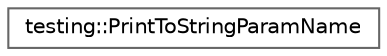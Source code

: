 digraph "Gráfico de jerarquía de clases"
{
 // LATEX_PDF_SIZE
  bgcolor="transparent";
  edge [fontname=Helvetica,fontsize=10,labelfontname=Helvetica,labelfontsize=10];
  node [fontname=Helvetica,fontsize=10,shape=box,height=0.2,width=0.4];
  rankdir="LR";
  Node0 [id="Node000000",label="testing::PrintToStringParamName",height=0.2,width=0.4,color="grey40", fillcolor="white", style="filled",URL="$structtesting_1_1_print_to_string_param_name.html",tooltip=" "];
}
